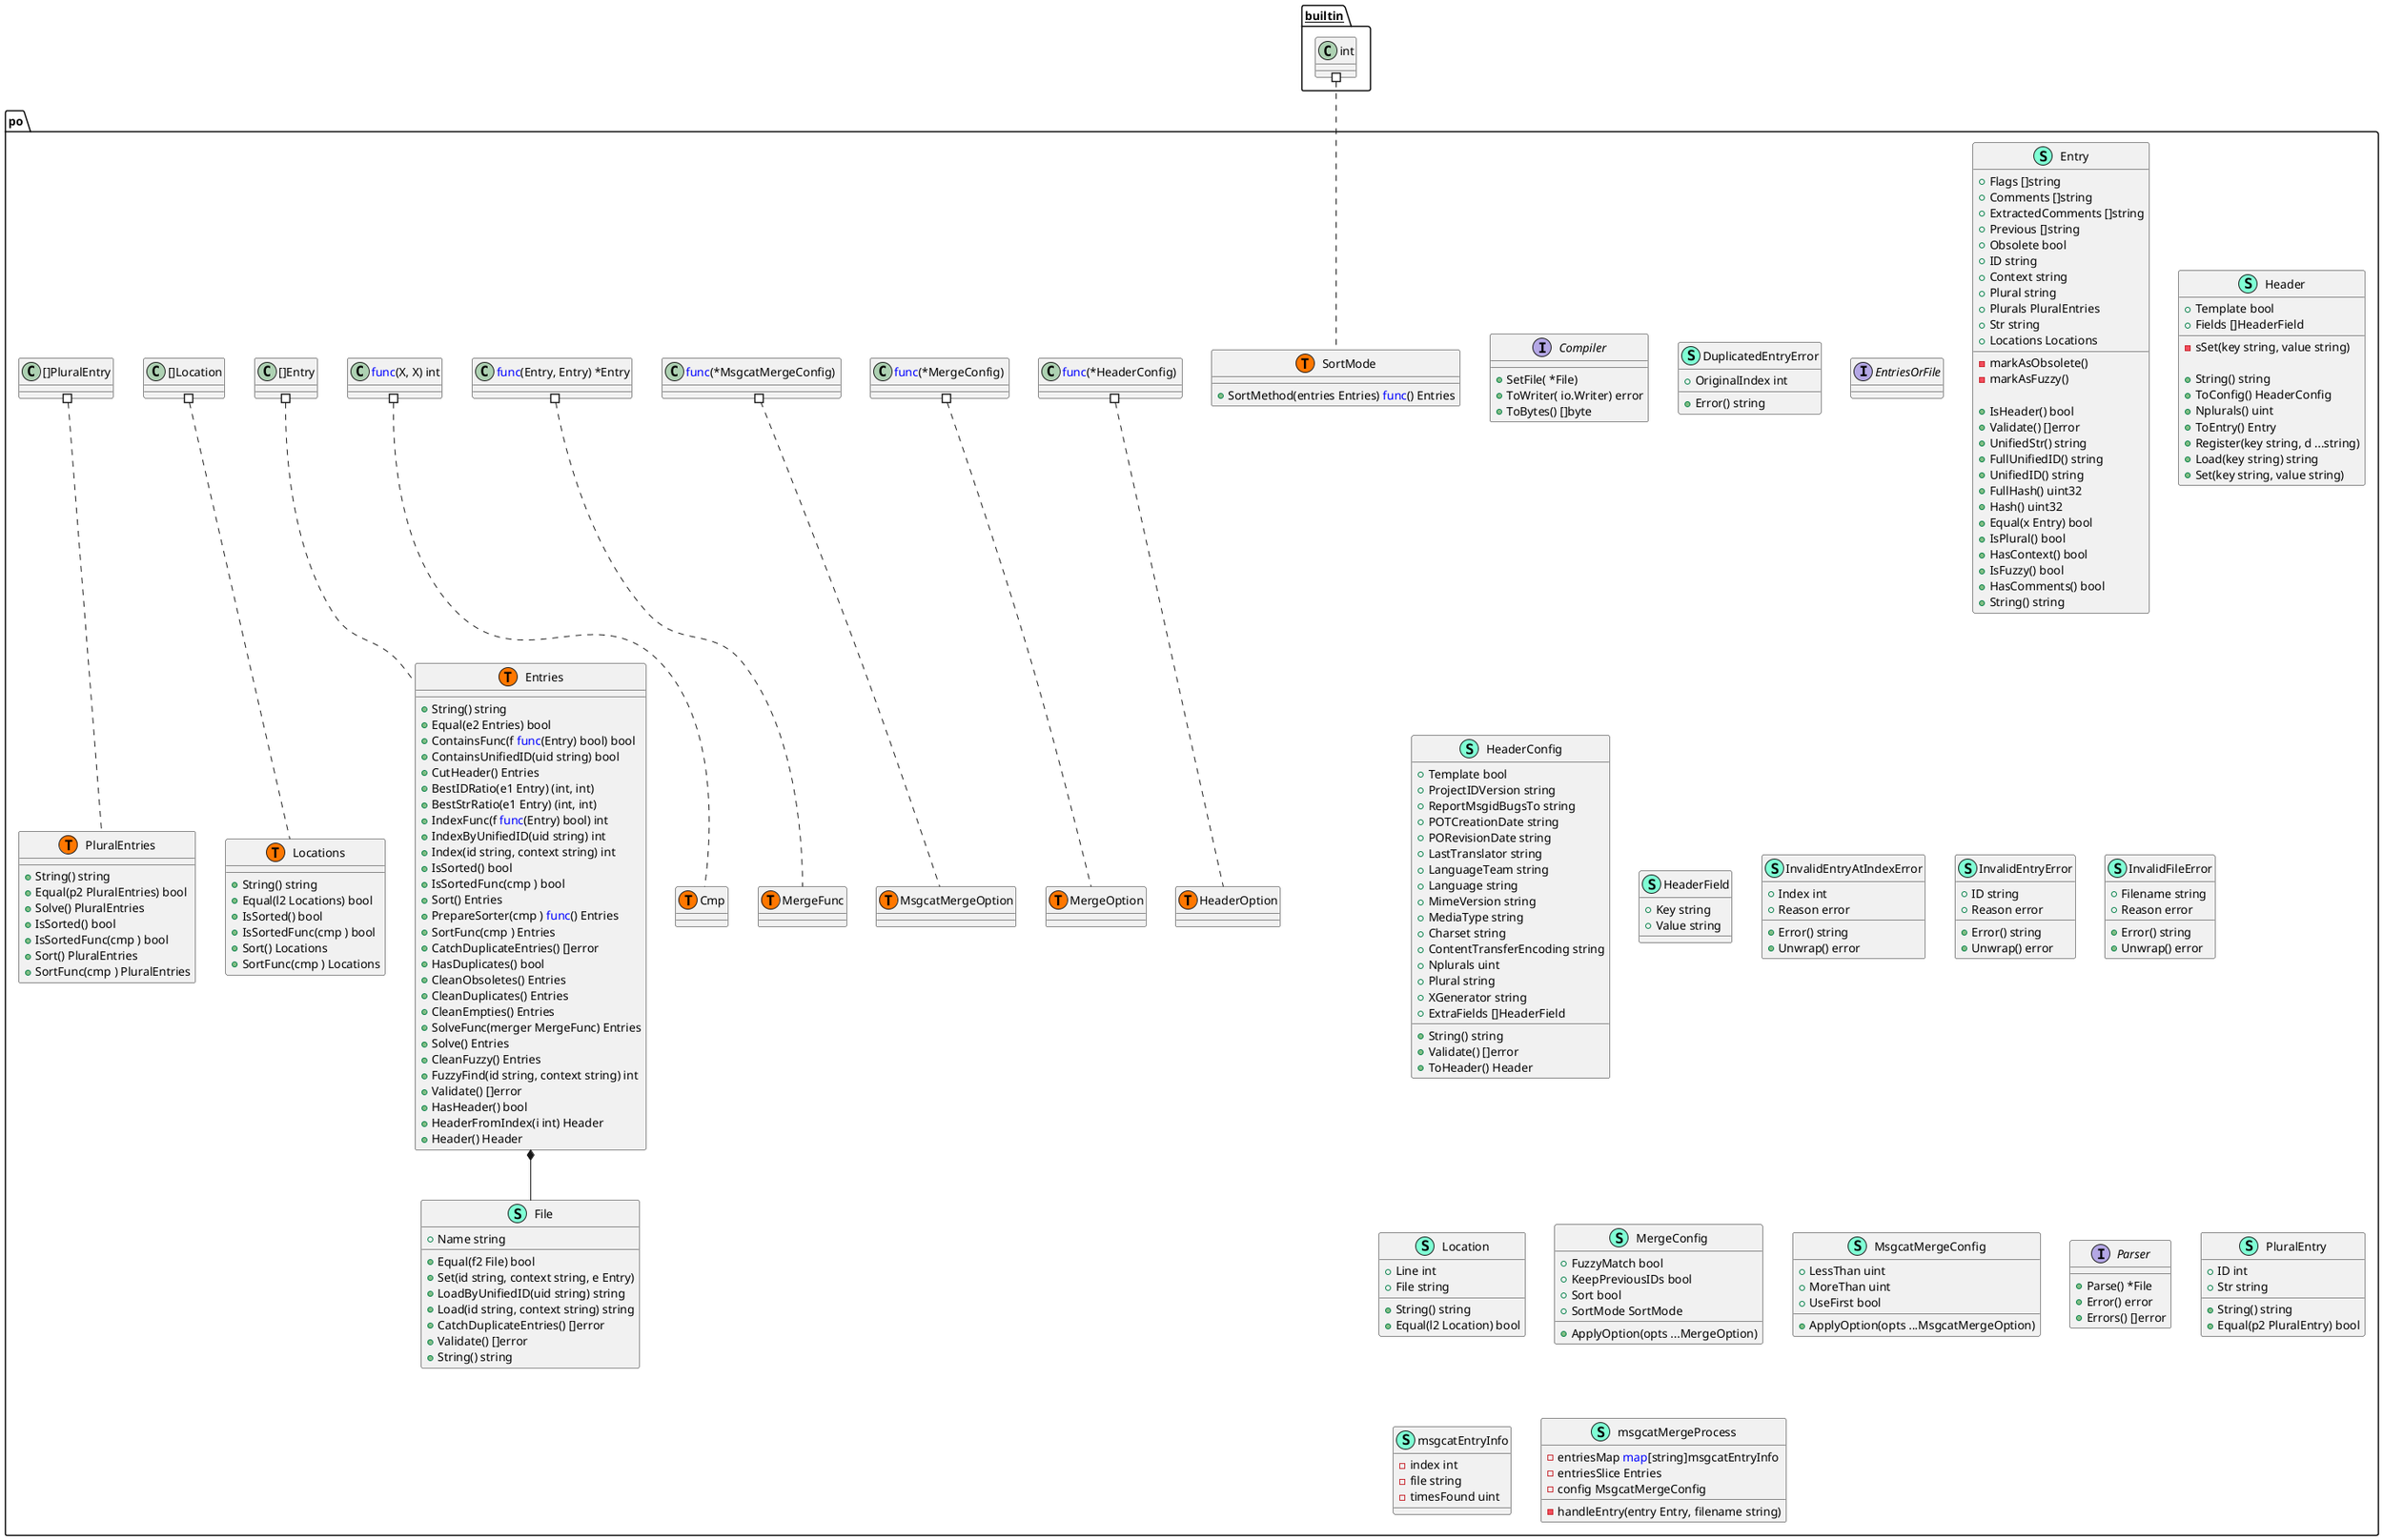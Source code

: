 @startuml
namespace po {
    interface Compiler  {
        + SetFile( *File) 
        + ToWriter( io.Writer) error
        + ToBytes() []byte

    }
    class DuplicatedEntryError << (S,Aquamarine) >> {
        + OriginalIndex int

        + Error() string

    }
    class Entries << (S,Aquamarine) >> {
        + String() string
        + Equal(e2 Entries) bool
        + ContainsFunc(f <font color=blue>func</font>(Entry) bool) bool
        + ContainsUnifiedID(uid string) bool
        + CutHeader() Entries
        + BestIDRatio(e1 Entry) (int, int)
        + BestStrRatio(e1 Entry) (int, int)
        + IndexFunc(f <font color=blue>func</font>(Entry) bool) int
        + IndexByUnifiedID(uid string) int
        + Index(id string, context string) int
        + IsSorted() bool
        + IsSortedFunc(cmp ) bool
        + Sort() Entries
        + PrepareSorter(cmp ) <font color=blue>func</font>() Entries
        + SortFunc(cmp ) Entries
        + CatchDuplicateEntries() []error
        + HasDuplicates() bool
        + CleanObsoletes() Entries
        + CleanDuplicates() Entries
        + CleanEmpties() Entries
        + SolveFunc(merger MergeFunc) Entries
        + Solve() Entries
        + CleanFuzzy() Entries
        + FuzzyFind(id string, context string) int
        + Validate() []error
        + HasHeader() bool
        + HeaderFromIndex(i int) Header
        + Header() Header

    }
    interface EntriesOrFile  {
    }
    class Entry << (S,Aquamarine) >> {
        + Flags []string
        + Comments []string
        + ExtractedComments []string
        + Previous []string
        + Obsolete bool
        + ID string
        + Context string
        + Plural string
        + Plurals PluralEntries
        + Str string
        + Locations Locations

        - markAsObsolete() 
        - markAsFuzzy() 

        + IsHeader() bool
        + Validate() []error
        + UnifiedStr() string
        + FullUnifiedID() string
        + UnifiedID() string
        + FullHash() uint32
        + Hash() uint32
        + Equal(x Entry) bool
        + IsPlural() bool
        + HasContext() bool
        + IsFuzzy() bool
        + HasComments() bool
        + String() string

    }
    class File << (S,Aquamarine) >> {
        + Name string

        + Equal(f2 File) bool
        + Set(id string, context string, e Entry) 
        + LoadByUnifiedID(uid string) string
        + Load(id string, context string) string
        + CatchDuplicateEntries() []error
        + Validate() []error
        + String() string

    }
    class Header << (S,Aquamarine) >> {
        + Template bool
        + Fields []HeaderField

        - sSet(key string, value string) 

        + String() string
        + ToConfig() HeaderConfig
        + Nplurals() uint
        + ToEntry() Entry
        + Register(key string, d ...string) 
        + Load(key string) string
        + Set(key string, value string) 

    }
    class HeaderConfig << (S,Aquamarine) >> {
        + Template bool
        + ProjectIDVersion string
        + ReportMsgidBugsTo string
        + POTCreationDate string
        + PORevisionDate string
        + LastTranslator string
        + LanguageTeam string
        + Language string
        + MimeVersion string
        + MediaType string
        + Charset string
        + ContentTransferEncoding string
        + Nplurals uint
        + Plural string
        + XGenerator string
        + ExtraFields []HeaderField

        + String() string
        + Validate() []error
        + ToHeader() Header

    }
    class HeaderField << (S,Aquamarine) >> {
        + Key string
        + Value string

    }
    class InvalidEntryAtIndexError << (S,Aquamarine) >> {
        + Index int
        + Reason error

        + Error() string
        + Unwrap() error

    }
    class InvalidEntryError << (S,Aquamarine) >> {
        + ID string
        + Reason error

        + Error() string
        + Unwrap() error

    }
    class InvalidFileError << (S,Aquamarine) >> {
        + Filename string
        + Reason error

        + Error() string
        + Unwrap() error

    }
    class Location << (S,Aquamarine) >> {
        + Line int
        + File string

        + String() string
        + Equal(l2 Location) bool

    }
    class Locations << (S,Aquamarine) >> {
        + String() string
        + Equal(l2 Locations) bool
        + IsSorted() bool
        + IsSortedFunc(cmp ) bool
        + Sort() Locations
        + SortFunc(cmp ) Locations

    }
    class MergeConfig << (S,Aquamarine) >> {
        + FuzzyMatch bool
        + KeepPreviousIDs bool
        + Sort bool
        + SortMode SortMode

        + ApplyOption(opts ...MergeOption) 

    }
    class MsgcatMergeConfig << (S,Aquamarine) >> {
        + LessThan uint
        + MoreThan uint
        + UseFirst bool

        + ApplyOption(opts ...MsgcatMergeOption) 

    }
    interface Parser  {
        + Parse() *File
        + Error() error
        + Errors() []error

    }
    class PluralEntries << (S,Aquamarine) >> {
        + String() string
        + Equal(p2 PluralEntries) bool
        + Solve() PluralEntries
        + IsSorted() bool
        + IsSortedFunc(cmp ) bool
        + Sort() PluralEntries
        + SortFunc(cmp ) PluralEntries

    }
    class PluralEntry << (S,Aquamarine) >> {
        + ID int
        + Str string

        + String() string
        + Equal(p2 PluralEntry) bool

    }
    class SortMode << (S,Aquamarine) >> {
        + SortMethod(entries Entries) <font color=blue>func</font>() Entries

    }
    class msgcatEntryInfo << (S,Aquamarine) >> {
        - index int
        - file string
        - timesFound uint

    }
    class msgcatMergeProcess << (S,Aquamarine) >> {
        - entriesMap <font color=blue>map</font>[string]msgcatEntryInfo
        - entriesSlice Entries
        - config MsgcatMergeConfig

        - handleEntry(entry Entry, filename string) 

    }
    class po.Cmp << (T, #FF7700) >>  {
    }
    class po.Entries << (T, #FF7700) >>  {
    }
    class po.HeaderOption << (T, #FF7700) >>  {
    }
    class po.Locations << (T, #FF7700) >>  {
    }
    class po.MergeFunc << (T, #FF7700) >>  {
    }
    class po.MergeOption << (T, #FF7700) >>  {
    }
    class po.MsgcatMergeOption << (T, #FF7700) >>  {
    }
    class po.PluralEntries << (T, #FF7700) >>  {
    }
    class po.SortMode << (T, #FF7700) >>  {
    }
}
"po.Entries" *-- "po.File"


"__builtin__.int" #.. "po.SortMode"
"po.<font color=blue>func</font>(*HeaderConfig) " #.. "po.HeaderOption"
"po.<font color=blue>func</font>(*MergeConfig) " #.. "po.MergeOption"
"po.<font color=blue>func</font>(*MsgcatMergeConfig) " #.. "po.MsgcatMergeOption"
"po.<font color=blue>func</font>(Entry, Entry) *Entry" #.. "po.MergeFunc"
"po.<font color=blue>func</font>(X, X) int" #.. "po.Cmp"
"po.[]Entry" #.. "po.Entries"
"po.[]Location" #.. "po.Locations"
"po.[]PluralEntry" #.. "po.PluralEntries"
@enduml
